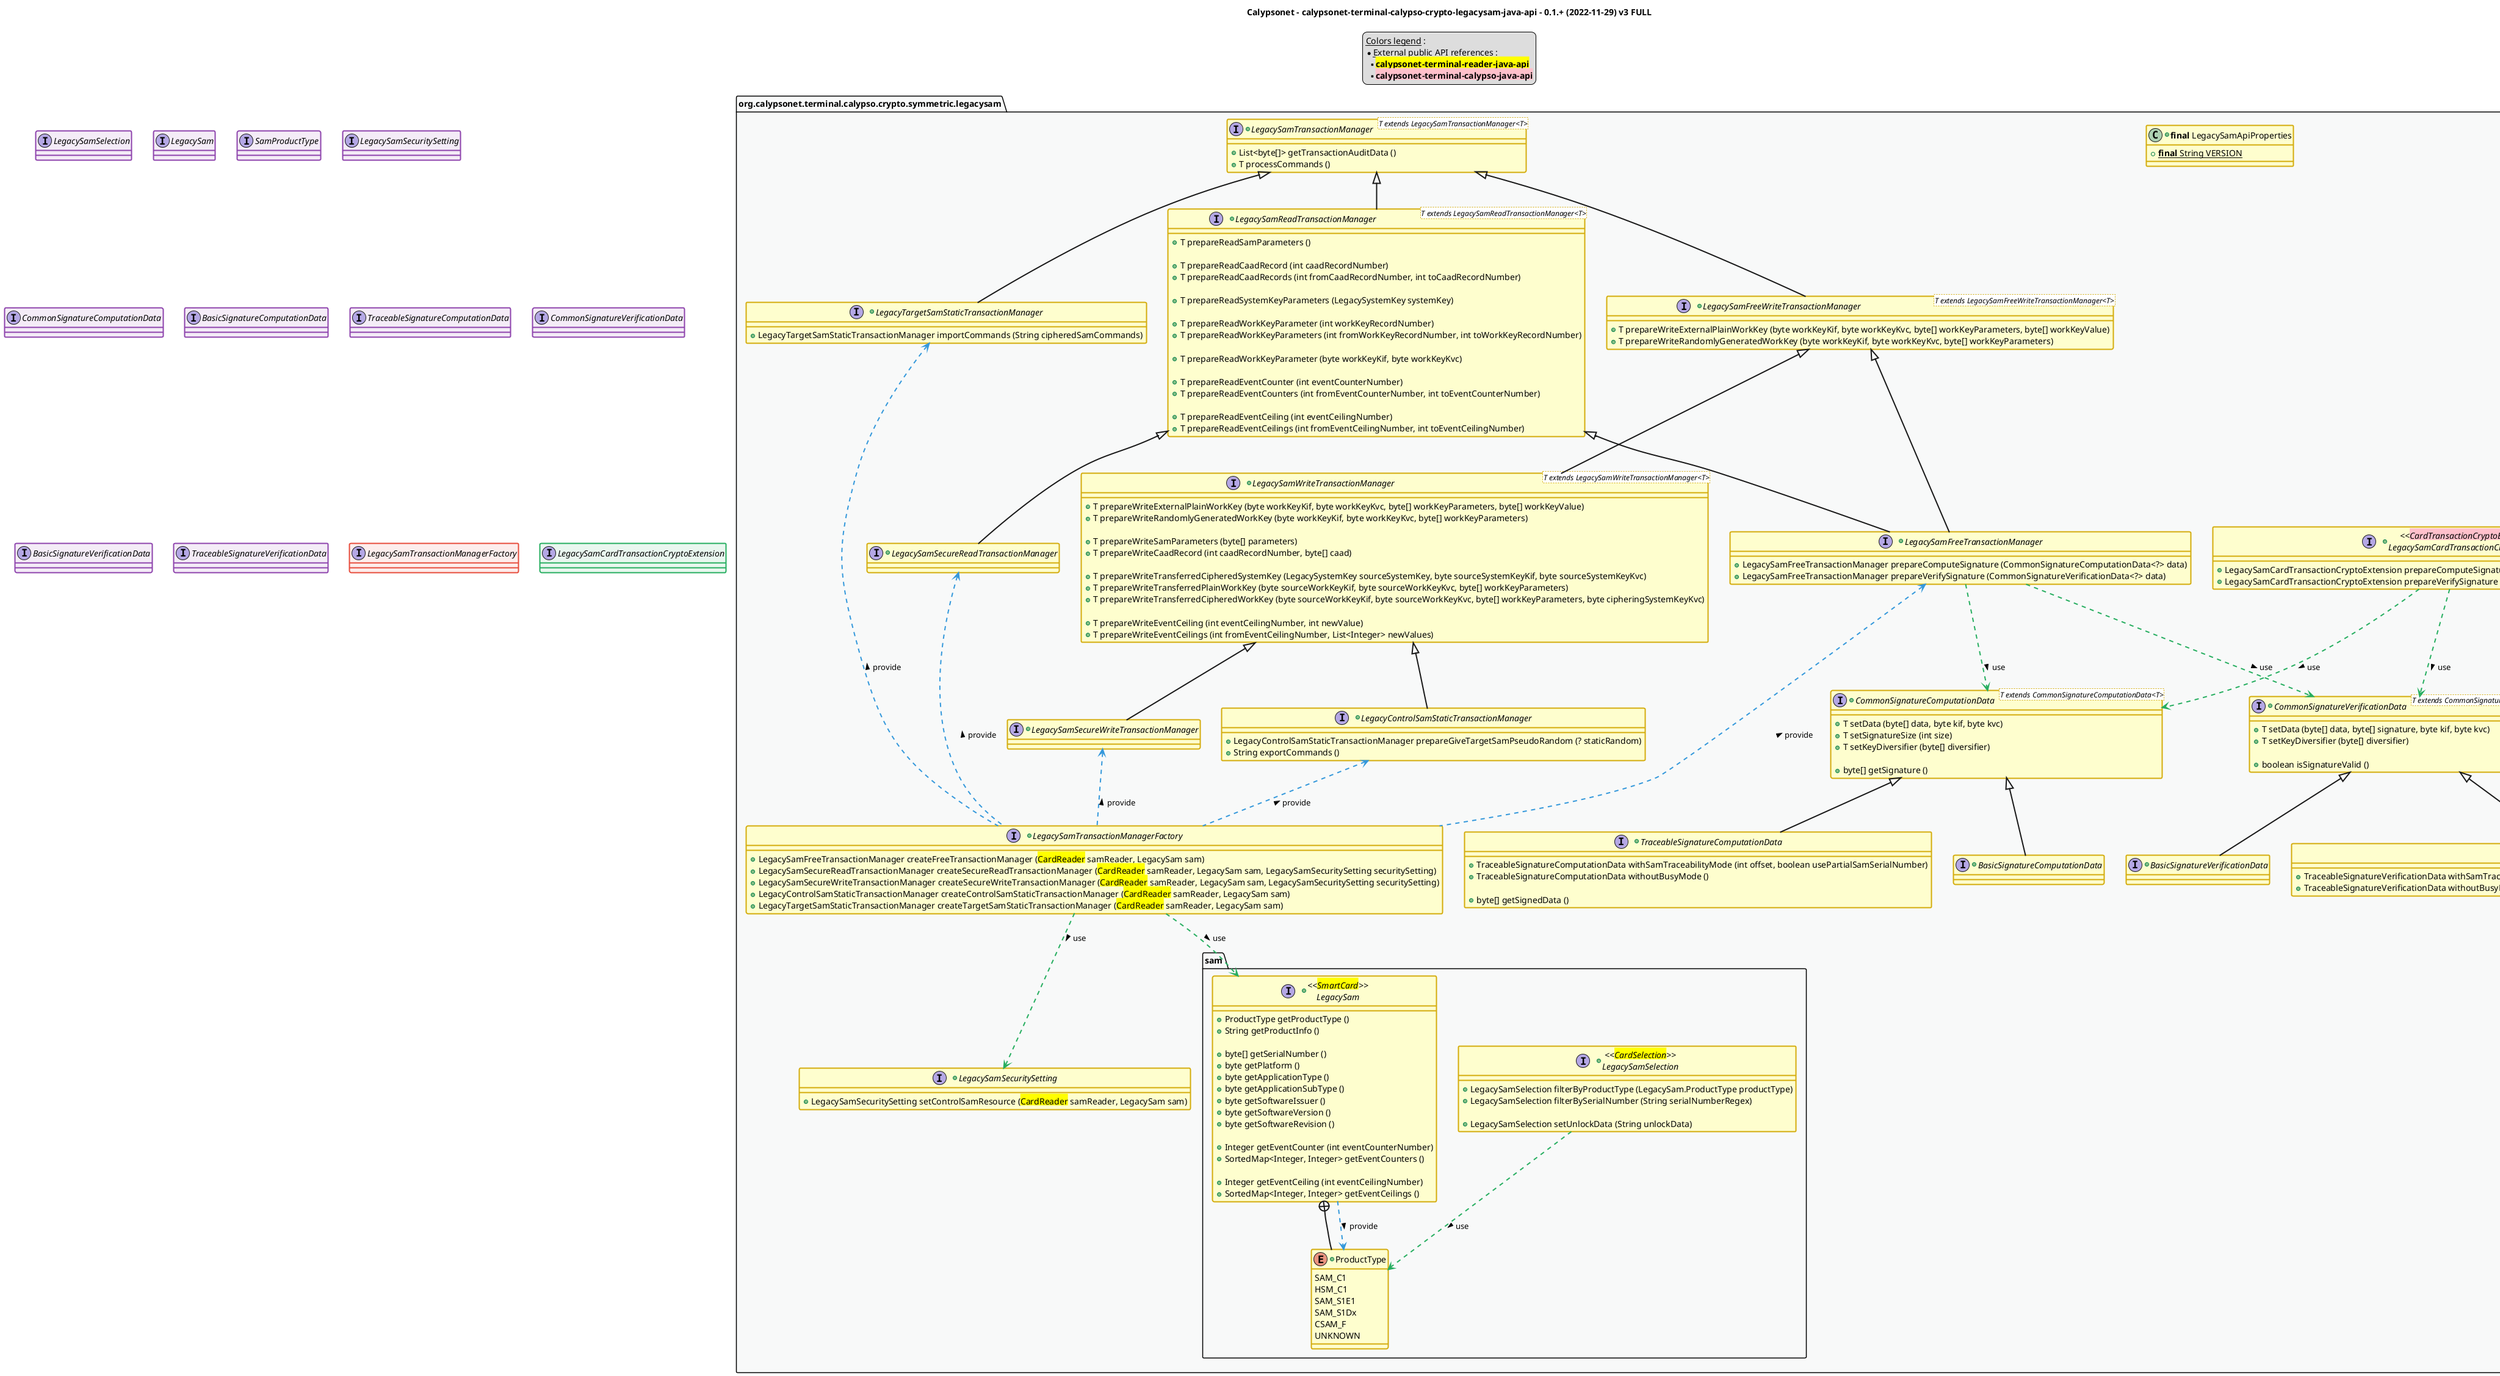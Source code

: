 @startuml
title
    Calypsonet - calypsonet-terminal-calypso-crypto-legacysam-java-api - 0.1.+ (2022-11-29) v3 FULL
end title

' == THEME ==

'Couleurs issues de : https://htmlcolorcodes.com/fr/tableau-de-couleur/tableau-de-couleur-design-plat/
!define C_GREY1 F8F9F9
!define C_GREY2 F2F3F4
!define C_GREY3 E5E7E9
!define C_GREY4 D7DBDD
!define C_GREY5 CACFD2
!define C_GREY6 BDC3C7
!define C_LINK 3498DB
!define C_USE 27AE60

' -- Styles that don't work with new version of plantuml --
skinparam stereotypeABorderColor #A9DCDF
skinparam stereotypeIBorderColor #B4A7E5
skinparam stereotypeCBorderColor #ADD1B2
skinparam stereotypeEBorderColor #EB93DF
' -- END --

skinparam ClassBorderThickness 2
skinparam ArrowThickness 2

' Yellow
skinparam ClassBackgroundColor #FEFECE
skinparam ClassBorderColor #D4AC0D
' Red
skinparam ClassBackgroundColor<<red>> #FDEDEC
skinparam ClassBorderColor<<red>> #E74C3C
hide <<red>> stereotype
' Purple
skinparam ClassBackgroundColor<<purple>> #F4ECF7
skinparam ClassBorderColor<<purple>> #8E44AD
hide <<purple>> stereotype
' blue
skinparam ClassBackgroundColor<<blue>> #EBF5FB
skinparam ClassBorderColor<<blue>> #3498DB
hide <<blue>> stereotype
' Green
skinparam ClassBackgroundColor<<green>> #E9F7EF
skinparam ClassBorderColor<<green>> #27AE60
hide <<green>> stereotype
' Grey
skinparam ClassBackgroundColor<<grey>> #EAECEE
skinparam ClassBorderColor<<grey>> #2C3E50
hide <<grey>> stereotype

' == CONTENT ==

legend top
    __Colors legend__ :
    * __External public API references__ :
    ** <back:yellow>**calypsonet-terminal-reader-java-api**</back>
    ** <back:pink>**calypsonet-terminal-calypso-java-api**</back>
end legend

package "org.calypsonet.terminal.calypso.crypto.symmetric.legacysam" as api {
    +class "**final** LegacySamApiProperties" as ApiProperties {
        +{static} **final** String VERSION
    }
    +interface "<<<back:pink>CardTransactionCryptoExtension</back>>>\nLegacySamCardTransactionCryptoExtension" as LegacySamCardTransactionCryptoExtension {
        +LegacySamCardTransactionCryptoExtension prepareComputeSignature (CommonSignatureComputationData<?> data)
        +LegacySamCardTransactionCryptoExtension prepareVerifySignature (CommonSignatureVerificationData<?> data)
    }
    +interface LegacySamTransactionManagerFactory {
        +LegacySamFreeTransactionManager createFreeTransactionManager (<back:yellow>CardReader</back> samReader, LegacySam sam)
        +LegacySamSecureReadTransactionManager createSecureReadTransactionManager (<back:yellow>CardReader</back> samReader, LegacySam sam, LegacySamSecuritySetting securitySetting)
        +LegacySamSecureWriteTransactionManager createSecureWriteTransactionManager (<back:yellow>CardReader</back> samReader, LegacySam sam, LegacySamSecuritySetting securitySetting)
        +LegacyControlSamStaticTransactionManager createControlSamStaticTransactionManager (<back:yellow>CardReader</back> samReader, LegacySam sam)
        +LegacyTargetSamStaticTransactionManager createTargetSamStaticTransactionManager (<back:yellow>CardReader</back> samReader, LegacySam sam)
    }
    +interface LegacySamTransactionManager<T extends LegacySamTransactionManager<T>> {
        +List<byte[]> getTransactionAuditData ()
        +T processCommands ()
    }
    +interface LegacySamReadTransactionManager<T extends LegacySamReadTransactionManager<T>> extends LegacySamTransactionManager {
        +T prepareReadSamParameters ()

        +T prepareReadCaadRecord (int caadRecordNumber)
        +T prepareReadCaadRecords (int fromCaadRecordNumber, int toCaadRecordNumber)

        +T prepareReadSystemKeyParameters (LegacySystemKey systemKey)

        +T prepareReadWorkKeyParameter (int workKeyRecordNumber)
        +T prepareReadWorkKeyParameters (int fromWorkKeyRecordNumber, int toWorkKeyRecordNumber)

        +T prepareReadWorkKeyParameter (byte workKeyKif, byte workKeyKvc)

        +T prepareReadEventCounter (int eventCounterNumber)
        +T prepareReadEventCounters (int fromEventCounterNumber, int toEventCounterNumber)

        +T prepareReadEventCeiling (int eventCeilingNumber)
        +T prepareReadEventCeilings (int fromEventCeilingNumber, int toEventCeilingNumber)
    }
    +interface LegacySamFreeWriteTransactionManager<T extends LegacySamFreeWriteTransactionManager<T>> extends LegacySamTransactionManager {
        +T prepareWriteExternalPlainWorkKey (byte workKeyKif, byte workKeyKvc, byte[] workKeyParameters, byte[] workKeyValue)
        +T prepareWriteRandomlyGeneratedWorkKey (byte workKeyKif, byte workKeyKvc, byte[] workKeyParameters)
    }
    +interface LegacySamWriteTransactionManager<T extends LegacySamWriteTransactionManager<T>> extends LegacySamFreeWriteTransactionManager {
        +T prepareWriteExternalPlainWorkKey (byte workKeyKif, byte workKeyKvc, byte[] workKeyParameters, byte[] workKeyValue)
        +T prepareWriteRandomlyGeneratedWorkKey (byte workKeyKif, byte workKeyKvc, byte[] workKeyParameters)

        +T prepareWriteSamParameters (byte[] parameters)
        +T prepareWriteCaadRecord (int caadRecordNumber, byte[] caad)

        +T prepareWriteTransferredCipheredSystemKey (LegacySystemKey sourceSystemKey, byte sourceSystemKeyKif, byte sourceSystemKeyKvc)
        +T prepareWriteTransferredPlainWorkKey (byte sourceWorkKeyKif, byte sourceWorkKeyKvc, byte[] workKeyParameters)
        +T prepareWriteTransferredCipheredWorkKey (byte sourceWorkKeyKif, byte sourceWorkKeyKvc, byte[] workKeyParameters, byte cipheringSystemKeyKvc)

        +T prepareWriteEventCeiling (int eventCeilingNumber, int newValue)
        +T prepareWriteEventCeilings (int fromEventCeilingNumber, List<Integer> newValues)
    }
    together {
        +interface LegacySamSecureReadTransactionManager extends LegacySamReadTransactionManager {
        }
        +interface LegacySamFreeTransactionManager extends LegacySamReadTransactionManager, LegacySamFreeWriteTransactionManager {
            +LegacySamFreeTransactionManager prepareComputeSignature (CommonSignatureComputationData<?> data)
            +LegacySamFreeTransactionManager prepareVerifySignature (CommonSignatureVerificationData<?> data)
        }
        +interface LegacySamSecureWriteTransactionManager extends LegacySamWriteTransactionManager {
        }
        +interface LegacyTargetSamStaticTransactionManager extends LegacySamTransactionManager {
            +LegacyTargetSamStaticTransactionManager importCommands (String cipheredSamCommands)
        }
        +interface LegacyControlSamStaticTransactionManager extends LegacySamWriteTransactionManager {
            +LegacyControlSamStaticTransactionManager prepareGiveTargetSamPseudoRandom (? staticRandom)
            +String exportCommands ()
        }
    }
    package sam {
        +interface "<<<back:yellow>CardSelection</back>>>\nLegacySamSelection" as LegacySamSelection {
            +LegacySamSelection filterByProductType (LegacySam.ProductType productType)
            +LegacySamSelection filterBySerialNumber (String serialNumberRegex)

            +LegacySamSelection setUnlockData (String unlockData)
        }
        +interface "<<<back:yellow>SmartCard</back>>>\nLegacySam" as LegacySam {
            +ProductType getProductType ()
            +String getProductInfo ()

            +byte[] getSerialNumber ()
            +byte getPlatform ()
            +byte getApplicationType ()
            +byte getApplicationSubType ()
            +byte getSoftwareIssuer ()
            +byte getSoftwareVersion ()
            +byte getSoftwareRevision ()

            +Integer getEventCounter (int eventCounterNumber)
            +SortedMap<Integer, Integer> getEventCounters ()

            +Integer getEventCeiling (int eventCeilingNumber)
            +SortedMap<Integer, Integer> getEventCeilings ()
        }
        +enum "ProductType" as SamProductType {
            SAM_C1
            HSM_C1
            SAM_S1E1
            SAM_S1Dx
            CSAM_F
            UNKNOWN
        }
    }
    +interface LegacySamSecuritySetting {
        +LegacySamSecuritySetting setControlSamResource (<back:yellow>CardReader</back> samReader, LegacySam sam)
    }
    +interface CommonSignatureComputationData<T extends CommonSignatureComputationData<T>> {
        +T setData (byte[] data, byte kif, byte kvc)
        +T setSignatureSize (int size)
        +T setKeyDiversifier (byte[] diversifier)

        +byte[] getSignature ()
    }
    +interface BasicSignatureComputationData extends CommonSignatureComputationData {
    }
    +interface TraceableSignatureComputationData extends CommonSignatureComputationData {
        +TraceableSignatureComputationData withSamTraceabilityMode (int offset, boolean usePartialSamSerialNumber)
        +TraceableSignatureComputationData withoutBusyMode ()

        +byte[] getSignedData ()
    }
    +interface CommonSignatureVerificationData<T extends CommonSignatureVerificationData<T>> {
        +T setData (byte[] data, byte[] signature, byte kif, byte kvc)
        +T setKeyDiversifier (byte[] diversifier)

        +boolean isSignatureValid ()
    }
    +interface BasicSignatureVerificationData extends CommonSignatureVerificationData {
    }
    +interface TraceableSignatureVerificationData extends CommonSignatureVerificationData {
        +TraceableSignatureVerificationData withSamTraceabilityMode (int offset, boolean isPartialSamSerialNumber, boolean checkSamRevocationStatus)
        +TraceableSignatureVerificationData withoutBusyMode ()
    }
}

' Associations

LegacySamTransactionManagerFactory .up.> LegacySamSecureReadTransactionManager #C_LINK : provide >
LegacySamTransactionManagerFactory .up.> LegacySamFreeTransactionManager #C_LINK : provide >
LegacySamTransactionManagerFactory .up.> LegacySamSecureWriteTransactionManager #C_LINK : provide >
LegacySamTransactionManagerFactory .up.> LegacyControlSamStaticTransactionManager #C_LINK : provide >
LegacySamTransactionManagerFactory .up.> LegacyTargetSamStaticTransactionManager #C_LINK : provide >
LegacySamTransactionManagerFactory ..> LegacySam #C_USE : use >
LegacySamTransactionManagerFactory ..> LegacySamSecuritySetting #C_USE : use >

LegacySamFreeTransactionManager ..> CommonSignatureComputationData #C_USE : use >
LegacySamFreeTransactionManager ..> CommonSignatureVerificationData #C_USE : use >

LegacySamCardTransactionCryptoExtension ..> CommonSignatureComputationData #C_USE : use >
LegacySamCardTransactionCryptoExtension ..> CommonSignatureVerificationData #C_USE : use >

LegacySamSelection ..> SamProductType #C_USE : use >

LegacySam +-- SamProductType
LegacySam ..> SamProductType #C_LINK : provide >

' == LAYOUT ==



' == STYLE ==

package api #C_GREY1 {}

interface LegacySamSelection <<purple>>
interface LegacySam <<purple>>
interface SamProductType <<purple>>
interface LegacySamSecuritySetting <<purple>>
interface CommonSignatureComputationData <<purple>>
interface BasicSignatureComputationData <<purple>>
interface TraceableSignatureComputationData <<purple>>
interface CommonSignatureVerificationData <<purple>>
interface BasicSignatureVerificationData <<purple>>
interface TraceableSignatureVerificationData <<purple>>

interface LegacySamTransactionManagerFactory <<red>>
interface LegacySamCardTransactionCryptoExtension <<green>>

@enduml